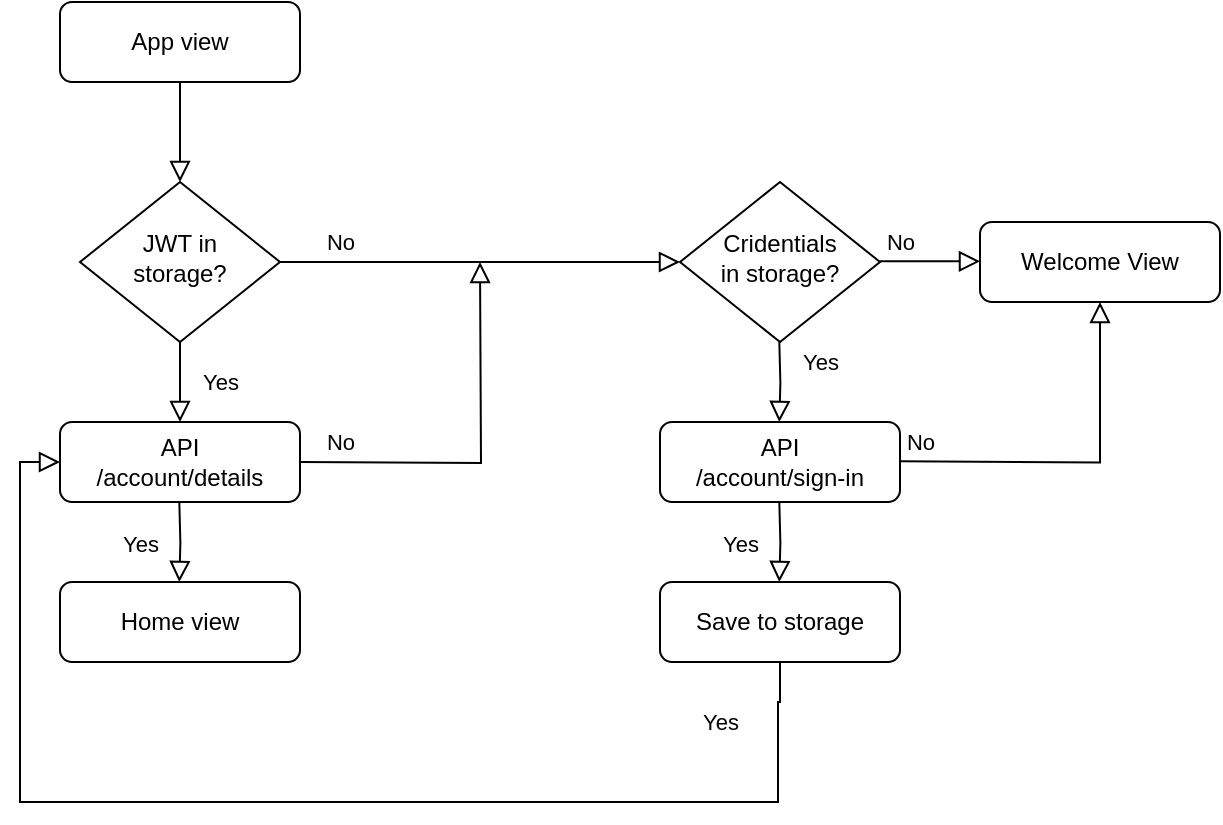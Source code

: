 <mxfile version="18.1.1" type="github">
  <diagram id="C5RBs43oDa-KdzZeNtuy" name="Page-1">
    <mxGraphModel dx="946" dy="555" grid="1" gridSize="10" guides="1" tooltips="1" connect="1" arrows="1" fold="1" page="1" pageScale="1" pageWidth="827" pageHeight="1169" math="0" shadow="0">
      <root>
        <mxCell id="WIyWlLk6GJQsqaUBKTNV-0" />
        <mxCell id="WIyWlLk6GJQsqaUBKTNV-1" parent="WIyWlLk6GJQsqaUBKTNV-0" />
        <mxCell id="WIyWlLk6GJQsqaUBKTNV-2" value="" style="rounded=0;html=1;jettySize=auto;orthogonalLoop=1;fontSize=11;endArrow=block;endFill=0;endSize=8;strokeWidth=1;shadow=0;labelBackgroundColor=none;edgeStyle=orthogonalEdgeStyle;" parent="WIyWlLk6GJQsqaUBKTNV-1" source="WIyWlLk6GJQsqaUBKTNV-3" target="WIyWlLk6GJQsqaUBKTNV-6" edge="1">
          <mxGeometry relative="1" as="geometry" />
        </mxCell>
        <mxCell id="WIyWlLk6GJQsqaUBKTNV-3" value="App view" style="rounded=1;whiteSpace=wrap;html=1;fontSize=12;glass=0;strokeWidth=1;shadow=0;" parent="WIyWlLk6GJQsqaUBKTNV-1" vertex="1">
          <mxGeometry x="40" y="40" width="120" height="40" as="geometry" />
        </mxCell>
        <mxCell id="WIyWlLk6GJQsqaUBKTNV-4" value="Yes" style="rounded=0;html=1;jettySize=auto;orthogonalLoop=1;fontSize=11;endArrow=block;endFill=0;endSize=8;strokeWidth=1;shadow=0;labelBackgroundColor=none;edgeStyle=orthogonalEdgeStyle;" parent="WIyWlLk6GJQsqaUBKTNV-1" source="WIyWlLk6GJQsqaUBKTNV-6" edge="1">
          <mxGeometry y="20" relative="1" as="geometry">
            <mxPoint as="offset" />
            <mxPoint x="100" y="250" as="targetPoint" />
          </mxGeometry>
        </mxCell>
        <mxCell id="WIyWlLk6GJQsqaUBKTNV-5" value="No" style="edgeStyle=orthogonalEdgeStyle;rounded=0;html=1;jettySize=auto;orthogonalLoop=1;fontSize=11;endArrow=block;endFill=0;endSize=8;strokeWidth=1;shadow=0;labelBackgroundColor=none;entryX=0;entryY=0.5;entryDx=0;entryDy=0;" parent="WIyWlLk6GJQsqaUBKTNV-1" source="WIyWlLk6GJQsqaUBKTNV-6" target="lzWwp0LOT3xW4KtLkM1U-0" edge="1">
          <mxGeometry x="-0.7" y="10" relative="1" as="geometry">
            <mxPoint as="offset" />
            <mxPoint x="200" y="170" as="targetPoint" />
          </mxGeometry>
        </mxCell>
        <mxCell id="WIyWlLk6GJQsqaUBKTNV-6" value="JWT in&lt;br&gt;storage?" style="rhombus;whiteSpace=wrap;html=1;shadow=0;fontFamily=Helvetica;fontSize=12;align=center;strokeWidth=1;spacing=6;spacingTop=-4;" parent="WIyWlLk6GJQsqaUBKTNV-1" vertex="1">
          <mxGeometry x="50" y="130" width="100" height="80" as="geometry" />
        </mxCell>
        <mxCell id="WIyWlLk6GJQsqaUBKTNV-11" value="API&lt;br&gt;/account/details" style="rounded=1;whiteSpace=wrap;html=1;fontSize=12;glass=0;strokeWidth=1;shadow=0;" parent="WIyWlLk6GJQsqaUBKTNV-1" vertex="1">
          <mxGeometry x="40" y="250" width="120" height="40" as="geometry" />
        </mxCell>
        <mxCell id="lzWwp0LOT3xW4KtLkM1U-0" value="Cridentials&lt;br&gt;in storage?" style="rhombus;whiteSpace=wrap;html=1;shadow=0;fontFamily=Helvetica;fontSize=12;align=center;strokeWidth=1;spacing=6;spacingTop=-4;" vertex="1" parent="WIyWlLk6GJQsqaUBKTNV-1">
          <mxGeometry x="350" y="130" width="100" height="80" as="geometry" />
        </mxCell>
        <mxCell id="lzWwp0LOT3xW4KtLkM1U-1" value="No" style="edgeStyle=orthogonalEdgeStyle;rounded=0;html=1;jettySize=auto;orthogonalLoop=1;fontSize=11;endArrow=block;endFill=0;endSize=8;strokeWidth=1;shadow=0;labelBackgroundColor=none;" edge="1" parent="WIyWlLk6GJQsqaUBKTNV-1">
          <mxGeometry x="-0.6" y="10" relative="1" as="geometry">
            <mxPoint as="offset" />
            <mxPoint x="450" y="169.66" as="sourcePoint" />
            <mxPoint x="500" y="169.66" as="targetPoint" />
          </mxGeometry>
        </mxCell>
        <mxCell id="lzWwp0LOT3xW4KtLkM1U-3" value="Yes" style="rounded=0;html=1;jettySize=auto;orthogonalLoop=1;fontSize=11;endArrow=block;endFill=0;endSize=8;strokeWidth=1;shadow=0;labelBackgroundColor=none;edgeStyle=orthogonalEdgeStyle;" edge="1" parent="WIyWlLk6GJQsqaUBKTNV-1">
          <mxGeometry x="-0.5" y="20" relative="1" as="geometry">
            <mxPoint as="offset" />
            <mxPoint x="399.66" y="210" as="sourcePoint" />
            <mxPoint x="399.66" y="250" as="targetPoint" />
          </mxGeometry>
        </mxCell>
        <mxCell id="lzWwp0LOT3xW4KtLkM1U-5" value="Yes" style="rounded=0;html=1;jettySize=auto;orthogonalLoop=1;fontSize=11;endArrow=block;endFill=0;endSize=8;strokeWidth=1;shadow=0;labelBackgroundColor=none;edgeStyle=orthogonalEdgeStyle;" edge="1" parent="WIyWlLk6GJQsqaUBKTNV-1">
          <mxGeometry y="20" relative="1" as="geometry">
            <mxPoint as="offset" />
            <mxPoint x="99.66" y="290" as="sourcePoint" />
            <mxPoint x="99.66" y="330" as="targetPoint" />
          </mxGeometry>
        </mxCell>
        <mxCell id="lzWwp0LOT3xW4KtLkM1U-6" value="No" style="edgeStyle=orthogonalEdgeStyle;rounded=0;html=1;jettySize=auto;orthogonalLoop=1;fontSize=11;endArrow=block;endFill=0;endSize=8;strokeWidth=1;shadow=0;labelBackgroundColor=none;" edge="1" parent="WIyWlLk6GJQsqaUBKTNV-1">
          <mxGeometry x="-0.79" y="10" relative="1" as="geometry">
            <mxPoint as="offset" />
            <mxPoint x="160" y="270" as="sourcePoint" />
            <mxPoint x="250" y="170" as="targetPoint" />
          </mxGeometry>
        </mxCell>
        <mxCell id="lzWwp0LOT3xW4KtLkM1U-7" value="Home view" style="rounded=1;whiteSpace=wrap;html=1;fontSize=12;glass=0;strokeWidth=1;shadow=0;" vertex="1" parent="WIyWlLk6GJQsqaUBKTNV-1">
          <mxGeometry x="40" y="330" width="120" height="40" as="geometry" />
        </mxCell>
        <mxCell id="lzWwp0LOT3xW4KtLkM1U-8" value="API&lt;br&gt;/account/sign-in" style="rounded=1;whiteSpace=wrap;html=1;fontSize=12;glass=0;strokeWidth=1;shadow=0;" vertex="1" parent="WIyWlLk6GJQsqaUBKTNV-1">
          <mxGeometry x="340" y="250" width="120" height="40" as="geometry" />
        </mxCell>
        <mxCell id="lzWwp0LOT3xW4KtLkM1U-9" value="No" style="edgeStyle=orthogonalEdgeStyle;rounded=0;html=1;jettySize=auto;orthogonalLoop=1;fontSize=11;endArrow=block;endFill=0;endSize=8;strokeWidth=1;shadow=0;labelBackgroundColor=none;entryX=0.5;entryY=1;entryDx=0;entryDy=0;" edge="1" parent="WIyWlLk6GJQsqaUBKTNV-1" target="lzWwp0LOT3xW4KtLkM1U-14">
          <mxGeometry x="-0.889" y="10" relative="1" as="geometry">
            <mxPoint as="offset" />
            <mxPoint x="460" y="269.66" as="sourcePoint" />
            <mxPoint x="510" y="269.66" as="targetPoint" />
          </mxGeometry>
        </mxCell>
        <mxCell id="lzWwp0LOT3xW4KtLkM1U-10" value="Yes" style="rounded=0;html=1;jettySize=auto;orthogonalLoop=1;fontSize=11;endArrow=block;endFill=0;endSize=8;strokeWidth=1;shadow=0;labelBackgroundColor=none;edgeStyle=orthogonalEdgeStyle;exitX=0.5;exitY=1;exitDx=0;exitDy=0;entryX=0;entryY=0.5;entryDx=0;entryDy=0;" edge="1" parent="WIyWlLk6GJQsqaUBKTNV-1" source="lzWwp0LOT3xW4KtLkM1U-12" target="WIyWlLk6GJQsqaUBKTNV-11">
          <mxGeometry x="-0.903" y="-29" relative="1" as="geometry">
            <mxPoint as="offset" />
            <mxPoint x="399" y="340" as="sourcePoint" />
            <mxPoint x="30" y="250" as="targetPoint" />
            <Array as="points">
              <mxPoint x="400" y="390" />
              <mxPoint x="399" y="390" />
              <mxPoint x="399" y="440" />
              <mxPoint x="20" y="440" />
              <mxPoint x="20" y="270" />
            </Array>
          </mxGeometry>
        </mxCell>
        <mxCell id="lzWwp0LOT3xW4KtLkM1U-12" value="Save to storage" style="rounded=1;whiteSpace=wrap;html=1;fontSize=12;glass=0;strokeWidth=1;shadow=0;" vertex="1" parent="WIyWlLk6GJQsqaUBKTNV-1">
          <mxGeometry x="340" y="330" width="120" height="40" as="geometry" />
        </mxCell>
        <mxCell id="lzWwp0LOT3xW4KtLkM1U-13" value="Yes" style="rounded=0;html=1;jettySize=auto;orthogonalLoop=1;fontSize=11;endArrow=block;endFill=0;endSize=8;strokeWidth=1;shadow=0;labelBackgroundColor=none;edgeStyle=orthogonalEdgeStyle;" edge="1" parent="WIyWlLk6GJQsqaUBKTNV-1">
          <mxGeometry y="20" relative="1" as="geometry">
            <mxPoint as="offset" />
            <mxPoint x="399.66" y="290" as="sourcePoint" />
            <mxPoint x="399.66" y="330" as="targetPoint" />
          </mxGeometry>
        </mxCell>
        <mxCell id="lzWwp0LOT3xW4KtLkM1U-14" value="Welcome View" style="rounded=1;whiteSpace=wrap;html=1;fontSize=12;glass=0;strokeWidth=1;shadow=0;" vertex="1" parent="WIyWlLk6GJQsqaUBKTNV-1">
          <mxGeometry x="500" y="150" width="120" height="40" as="geometry" />
        </mxCell>
      </root>
    </mxGraphModel>
  </diagram>
</mxfile>
